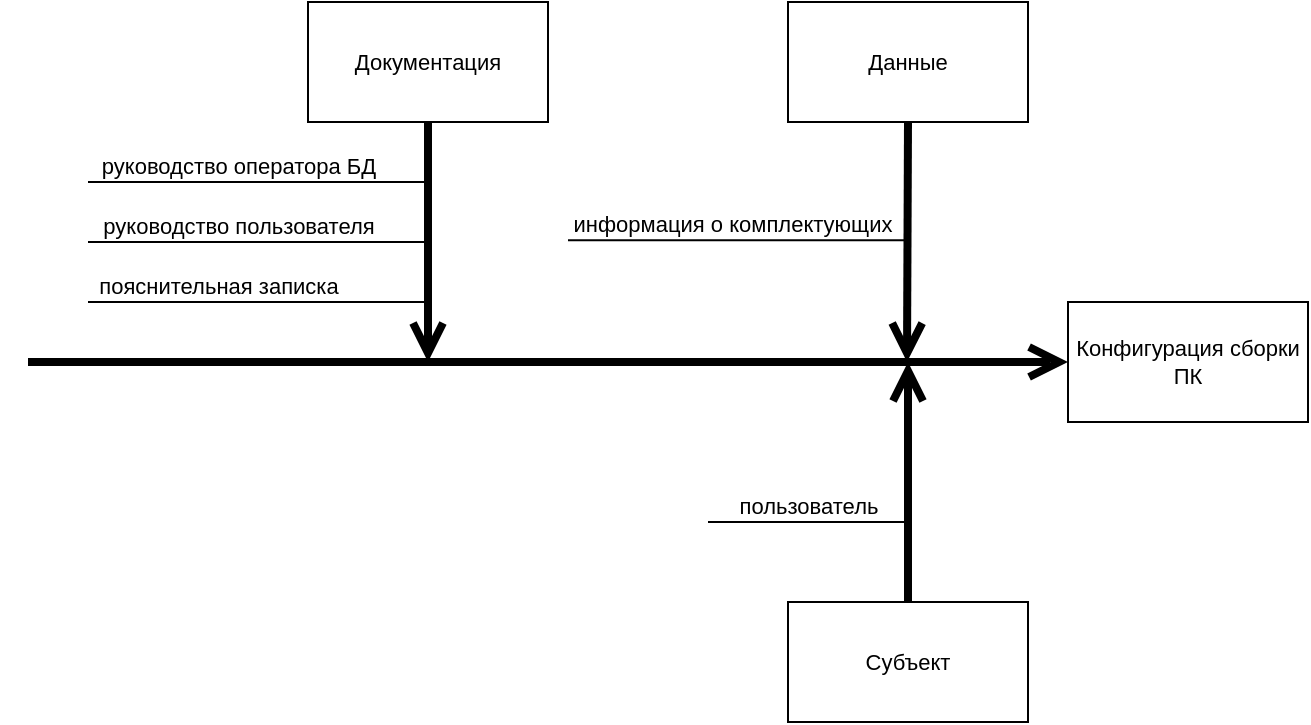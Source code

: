 <mxfile version="21.1.7" type="device">
  <diagram id="XE3-58NR4C3qe2uMAWxc" name="Страница 1">
    <mxGraphModel dx="989" dy="549" grid="1" gridSize="10" guides="1" tooltips="1" connect="1" arrows="1" fold="1" page="1" pageScale="1" pageWidth="827" pageHeight="1169" math="0" shadow="0">
      <root>
        <mxCell id="0" />
        <mxCell id="1" parent="0" />
        <mxCell id="DeNm0vP8CZX5GFhAEfxQ-1" value="Данные" style="rounded=0;whiteSpace=wrap;html=1;fontSize=11;" parent="1" vertex="1">
          <mxGeometry x="420" y="180" width="120" height="60" as="geometry" />
        </mxCell>
        <mxCell id="DeNm0vP8CZX5GFhAEfxQ-2" value="Документация" style="rounded=0;whiteSpace=wrap;html=1;fontSize=11;" parent="1" vertex="1">
          <mxGeometry x="180" y="180" width="120" height="60" as="geometry" />
        </mxCell>
        <mxCell id="DeNm0vP8CZX5GFhAEfxQ-3" value="Субъект" style="rounded=0;whiteSpace=wrap;html=1;fontSize=11;" parent="1" vertex="1">
          <mxGeometry x="420" y="480" width="120" height="60" as="geometry" />
        </mxCell>
        <mxCell id="DeNm0vP8CZX5GFhAEfxQ-4" value="Конфигурация сборки ПК" style="rounded=0;whiteSpace=wrap;html=1;fontSize=11;" parent="1" vertex="1">
          <mxGeometry x="560" y="330" width="120" height="60" as="geometry" />
        </mxCell>
        <mxCell id="DeNm0vP8CZX5GFhAEfxQ-6" value="" style="endArrow=open;html=1;entryX=0;entryY=0.5;entryDx=0;entryDy=0;strokeWidth=4;rounded=0;strokeColor=default;endFill=0;endSize=11;fontSize=11;" parent="1" target="DeNm0vP8CZX5GFhAEfxQ-4" edge="1">
          <mxGeometry width="50" height="50" relative="1" as="geometry">
            <mxPoint x="40" y="360" as="sourcePoint" />
            <mxPoint x="440" y="400" as="targetPoint" />
          </mxGeometry>
        </mxCell>
        <mxCell id="DeNm0vP8CZX5GFhAEfxQ-7" value="" style="endArrow=open;html=1;strokeWidth=4;rounded=0;strokeColor=default;endFill=0;endSize=11;exitX=0.5;exitY=1;exitDx=0;exitDy=0;fontSize=11;" parent="1" source="DeNm0vP8CZX5GFhAEfxQ-2" edge="1">
          <mxGeometry width="50" height="50" relative="1" as="geometry">
            <mxPoint x="-60" y="370" as="sourcePoint" />
            <mxPoint x="240" y="360" as="targetPoint" />
          </mxGeometry>
        </mxCell>
        <mxCell id="DeNm0vP8CZX5GFhAEfxQ-8" value="" style="endArrow=open;html=1;strokeWidth=4;rounded=0;strokeColor=default;endFill=0;endSize=11;exitX=0.5;exitY=0;exitDx=0;exitDy=0;fontSize=11;" parent="1" source="DeNm0vP8CZX5GFhAEfxQ-3" edge="1">
          <mxGeometry width="50" height="50" relative="1" as="geometry">
            <mxPoint x="490" y="290" as="sourcePoint" />
            <mxPoint x="480" y="360" as="targetPoint" />
          </mxGeometry>
        </mxCell>
        <mxCell id="DeNm0vP8CZX5GFhAEfxQ-9" value="" style="endArrow=open;html=1;strokeWidth=4;rounded=0;strokeColor=default;endFill=0;endSize=11;exitX=0.5;exitY=1;exitDx=0;exitDy=0;fontSize=11;" parent="1" source="DeNm0vP8CZX5GFhAEfxQ-1" edge="1">
          <mxGeometry width="50" height="50" relative="1" as="geometry">
            <mxPoint x="480" y="280" as="sourcePoint" />
            <mxPoint x="479.5" y="360" as="targetPoint" />
          </mxGeometry>
        </mxCell>
        <mxCell id="DeNm0vP8CZX5GFhAEfxQ-11" value="" style="endArrow=none;html=1;rounded=0;endSize=6;strokeColor=default;strokeWidth=1;spacingRight=3;spacing=2;fontSize=11;" parent="1" edge="1">
          <mxGeometry width="50" height="50" relative="1" as="geometry">
            <mxPoint x="380" y="440" as="sourcePoint" />
            <mxPoint x="480" y="440" as="targetPoint" />
          </mxGeometry>
        </mxCell>
        <mxCell id="DeNm0vP8CZX5GFhAEfxQ-12" value="пользователь" style="edgeLabel;html=1;align=center;verticalAlign=bottom;resizable=0;points=[];spacingRight=22;fontSize=11;labelBackgroundColor=none;" parent="DeNm0vP8CZX5GFhAEfxQ-11" vertex="1" connectable="0">
          <mxGeometry x="0.207" relative="1" as="geometry">
            <mxPoint as="offset" />
          </mxGeometry>
        </mxCell>
        <mxCell id="DeNm0vP8CZX5GFhAEfxQ-13" value="" style="endArrow=none;html=1;rounded=0;endSize=6;strokeColor=default;strokeWidth=1;spacingRight=3;spacing=2;align=center;fontSize=11;" parent="1" edge="1">
          <mxGeometry width="50" height="50" relative="1" as="geometry">
            <mxPoint x="70" y="330" as="sourcePoint" />
            <mxPoint x="240" y="330" as="targetPoint" />
          </mxGeometry>
        </mxCell>
        <mxCell id="DeNm0vP8CZX5GFhAEfxQ-14" value="пояснительная записка" style="edgeLabel;html=1;align=center;verticalAlign=bottom;resizable=0;points=[];spacingRight=22;fontSize=11;labelBackgroundColor=none;" parent="DeNm0vP8CZX5GFhAEfxQ-13" vertex="1" connectable="0">
          <mxGeometry x="0.207" relative="1" as="geometry">
            <mxPoint x="-27" as="offset" />
          </mxGeometry>
        </mxCell>
        <mxCell id="DeNm0vP8CZX5GFhAEfxQ-15" value="" style="endArrow=none;html=1;rounded=0;endSize=6;strokeColor=default;strokeWidth=1;spacingRight=3;spacing=2;fontSize=11;" parent="1" edge="1">
          <mxGeometry width="50" height="50" relative="1" as="geometry">
            <mxPoint x="70" y="300" as="sourcePoint" />
            <mxPoint x="240" y="300" as="targetPoint" />
          </mxGeometry>
        </mxCell>
        <mxCell id="DeNm0vP8CZX5GFhAEfxQ-16" value="руководство пользователя" style="edgeLabel;html=1;align=center;verticalAlign=bottom;resizable=0;points=[];spacingRight=22;fontSize=11;labelBackgroundColor=none;" parent="DeNm0vP8CZX5GFhAEfxQ-15" vertex="1" connectable="0">
          <mxGeometry x="0.207" relative="1" as="geometry">
            <mxPoint x="-17" as="offset" />
          </mxGeometry>
        </mxCell>
        <mxCell id="DeNm0vP8CZX5GFhAEfxQ-17" value="" style="endArrow=none;html=1;rounded=0;endSize=6;strokeColor=default;strokeWidth=1;spacingRight=3;spacing=2;fontSize=11;" parent="1" edge="1">
          <mxGeometry width="50" height="50" relative="1" as="geometry">
            <mxPoint x="70" y="270" as="sourcePoint" />
            <mxPoint x="240" y="270" as="targetPoint" />
          </mxGeometry>
        </mxCell>
        <mxCell id="DeNm0vP8CZX5GFhAEfxQ-18" value="руководство оператора БД" style="edgeLabel;html=1;align=center;verticalAlign=bottom;resizable=0;points=[];spacingRight=22;fontSize=11;labelBackgroundColor=none;" parent="DeNm0vP8CZX5GFhAEfxQ-17" vertex="1" connectable="0">
          <mxGeometry x="0.207" relative="1" as="geometry">
            <mxPoint x="-17" as="offset" />
          </mxGeometry>
        </mxCell>
        <mxCell id="DeNm0vP8CZX5GFhAEfxQ-29" value="" style="endArrow=none;html=1;rounded=0;endSize=6;strokeColor=default;strokeWidth=1;spacingRight=3;spacing=2;fontSize=11;" parent="1" edge="1">
          <mxGeometry width="50" height="50" relative="1" as="geometry">
            <mxPoint x="310" y="299.17" as="sourcePoint" />
            <mxPoint x="480" y="299.17" as="targetPoint" />
          </mxGeometry>
        </mxCell>
        <mxCell id="DeNm0vP8CZX5GFhAEfxQ-30" value="информация о комплектующих" style="edgeLabel;html=1;align=center;verticalAlign=bottom;resizable=0;points=[];spacingRight=22;fontSize=11;labelBackgroundColor=none;" parent="DeNm0vP8CZX5GFhAEfxQ-29" vertex="1" connectable="0">
          <mxGeometry x="0.207" relative="1" as="geometry">
            <mxPoint x="-10" as="offset" />
          </mxGeometry>
        </mxCell>
      </root>
    </mxGraphModel>
  </diagram>
</mxfile>
